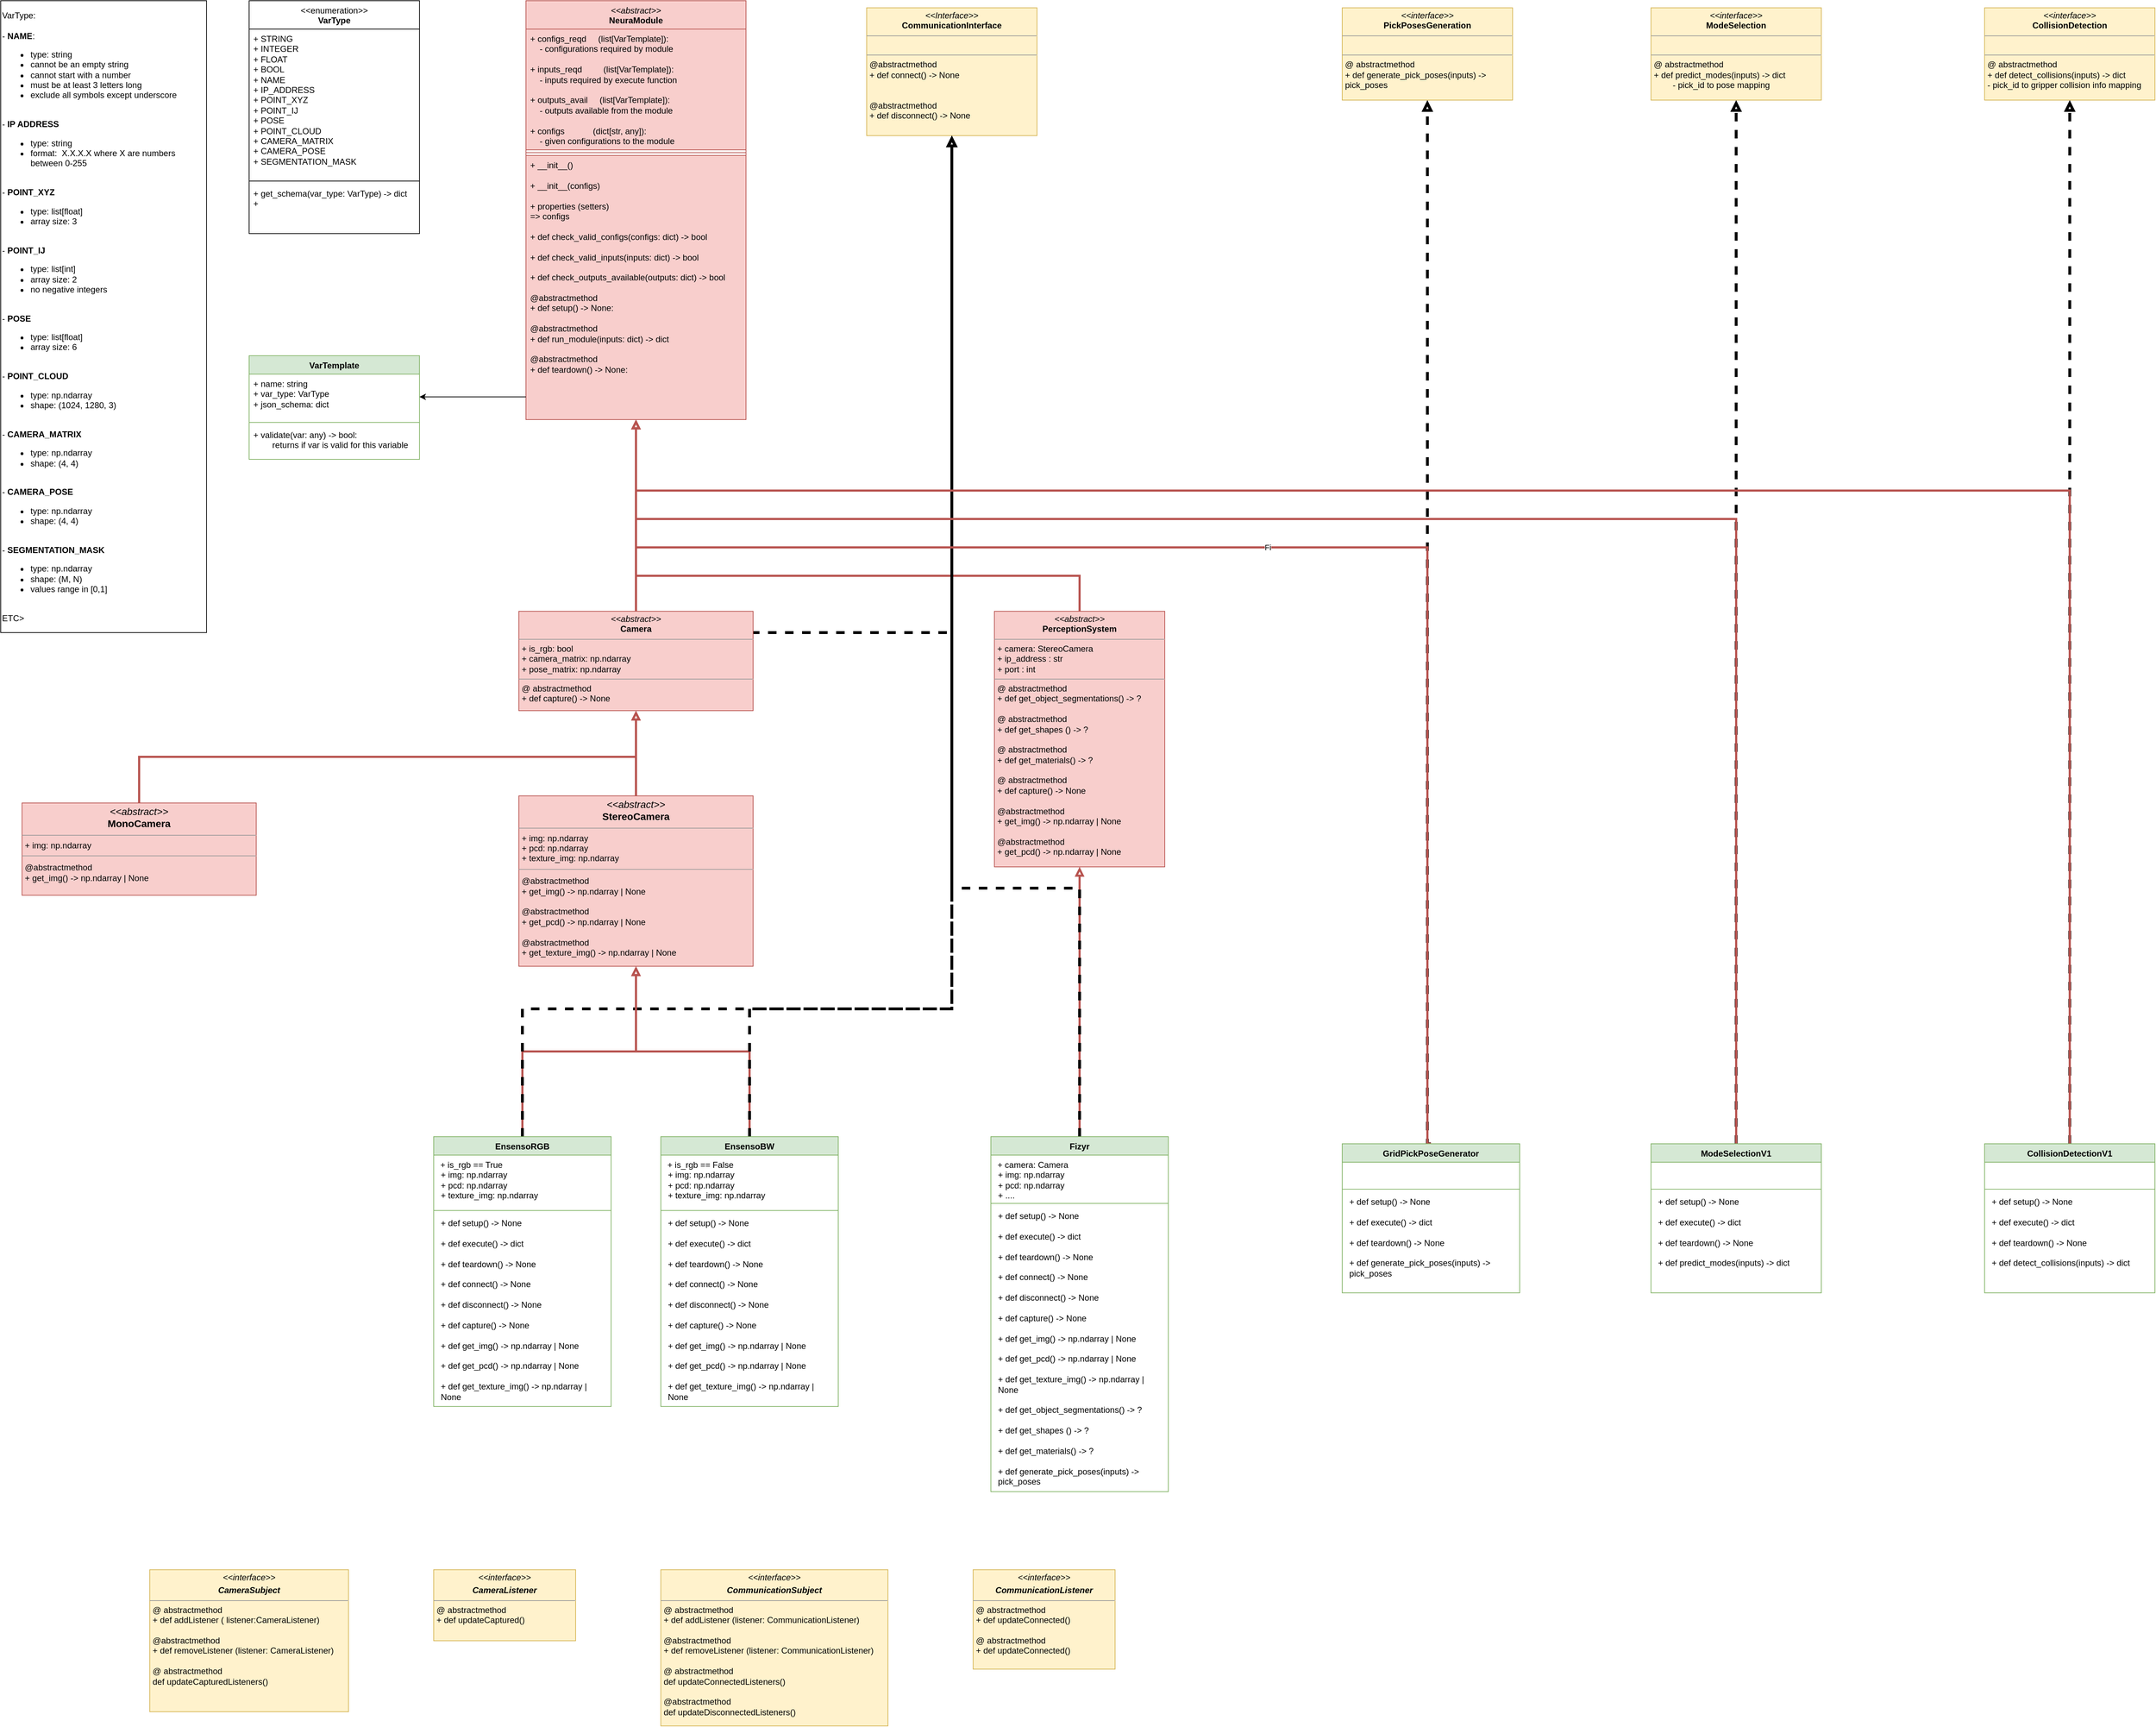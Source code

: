 <mxfile version="23.0.2" type="github">
  <diagram name="Page-1" id="p7eeYsSdSYPvVPsLCZ8w">
    <mxGraphModel dx="2950" dy="1112" grid="1" gridSize="10" guides="1" tooltips="1" connect="1" arrows="1" fold="1" page="1" pageScale="1" pageWidth="850" pageHeight="1100" math="0" shadow="0">
      <root>
        <mxCell id="0" />
        <mxCell id="1" parent="0" />
        <mxCell id="5Lx53EyEU3FaDKCMBaVy-2" value="&lt;span style=&quot;font-weight: normal;&quot;&gt;&lt;i&gt;&amp;lt;&amp;lt;abstract&amp;gt;&amp;gt;&lt;/i&gt;&lt;br&gt;&lt;/span&gt;NeuraModule" style="swimlane;fontStyle=1;align=center;verticalAlign=top;childLayout=stackLayout;horizontal=1;startSize=40;horizontalStack=0;resizeParent=1;resizeParentMax=0;resizeLast=0;collapsible=1;marginBottom=0;whiteSpace=wrap;html=1;fillColor=#f8cecc;strokeColor=#b85450;" vertex="1" parent="1">
          <mxGeometry x="50" y="70" width="310" height="590" as="geometry" />
        </mxCell>
        <mxCell id="5Lx53EyEU3FaDKCMBaVy-3" value="+ configs_reqd &lt;span style=&quot;&quot;&gt;&lt;span style=&quot;&quot;&gt;&amp;nbsp;&amp;nbsp;&amp;nbsp;&amp;nbsp;&lt;/span&gt;&lt;/span&gt;(list[VarTemplate]): &lt;br&gt;&lt;span style=&quot;&quot;&gt;&lt;span style=&quot;&quot;&gt;&amp;nbsp;&amp;nbsp;&amp;nbsp;&amp;nbsp;&lt;/span&gt;&lt;/span&gt;- configurations required by module&lt;br&gt;&lt;br&gt;+ inputs_reqd &lt;span style=&quot;&quot;&gt;&lt;span style=&quot;&quot;&gt;&amp;nbsp;&amp;nbsp;&amp;nbsp;&amp;nbsp;&lt;/span&gt;&lt;span style=&quot;&quot;&gt;&lt;span style=&quot;&quot;&gt;&amp;nbsp;&amp;nbsp;&amp;nbsp;&amp;nbsp;&lt;/span&gt;&lt;/span&gt;&lt;/span&gt;(list[VarTemplate]):&lt;br&gt;&lt;span style=&quot;&quot;&gt;&lt;span style=&quot;&quot;&gt;&amp;nbsp;&amp;nbsp;&amp;nbsp;&amp;nbsp;&lt;/span&gt;&lt;/span&gt;- inputs required by execute function&lt;br&gt;&lt;br&gt;+ outputs_avail&amp;nbsp;&lt;span style=&quot;&quot;&gt;&lt;span style=&quot;&quot;&gt;&amp;nbsp;&amp;nbsp;&amp;nbsp;&amp;nbsp;&lt;/span&gt;&lt;/span&gt;(list[VarTemplate]):&lt;br&gt;&lt;span style=&quot;&quot;&gt;&lt;span style=&quot;&quot;&gt;&amp;nbsp;&amp;nbsp;&amp;nbsp;&amp;nbsp;&lt;/span&gt;&lt;/span&gt;- outputs available from the module&lt;br&gt;&lt;br&gt;+ configs&lt;span style=&quot;&quot;&gt;&lt;span style=&quot;&quot;&gt;&amp;nbsp;&amp;nbsp;&amp;nbsp;&amp;nbsp;&lt;/span&gt;&lt;/span&gt;&lt;span style=&quot;&quot;&gt;&lt;span style=&quot;&quot;&gt;&amp;nbsp;&amp;nbsp;&amp;nbsp;&amp;nbsp;&lt;/span&gt;&lt;/span&gt;&lt;span style=&quot;&quot;&gt;&lt;span style=&quot;&quot;&gt;&amp;nbsp;&amp;nbsp;&amp;nbsp;&amp;nbsp;&lt;/span&gt;&lt;/span&gt;(dict[str, any]):&lt;br&gt;&lt;span style=&quot;&quot;&gt;&lt;span style=&quot;&quot;&gt;&amp;nbsp;&amp;nbsp;&amp;nbsp;&amp;nbsp;&lt;/span&gt;&lt;/span&gt;- given configurations to the module" style="text;strokeColor=#b85450;fillColor=#f8cecc;align=left;verticalAlign=top;spacingLeft=4;spacingRight=4;overflow=hidden;rotatable=0;points=[[0,0.5],[1,0.5]];portConstraint=eastwest;whiteSpace=wrap;html=1;" vertex="1" parent="5Lx53EyEU3FaDKCMBaVy-2">
          <mxGeometry y="40" width="310" height="170" as="geometry" />
        </mxCell>
        <mxCell id="5Lx53EyEU3FaDKCMBaVy-4" value="" style="line;strokeWidth=1;fillColor=none;align=left;verticalAlign=middle;spacingTop=-1;spacingLeft=3;spacingRight=3;rotatable=0;labelPosition=right;points=[];portConstraint=eastwest;strokeColor=inherit;" vertex="1" parent="5Lx53EyEU3FaDKCMBaVy-2">
          <mxGeometry y="210" width="310" height="8" as="geometry" />
        </mxCell>
        <mxCell id="5Lx53EyEU3FaDKCMBaVy-5" value="+ __init__()&lt;br&gt;&lt;br&gt;+ __init__(configs)&lt;br&gt;&lt;br&gt;+ properties (setters)&lt;br style=&quot;border-color: var(--border-color);&quot;&gt;&#x9;=&amp;gt; configs&amp;nbsp;&lt;br style=&quot;border-color: var(--border-color);&quot;&gt;&lt;br&gt;+ def check_valid_configs(configs: dict) -&amp;gt; bool&lt;br&gt;&lt;br&gt;+ def check_valid_inputs(inputs: dict) -&amp;gt; bool&lt;br&gt;&lt;br&gt;+ def check_outputs_available(outputs: dict) -&amp;gt; bool&lt;br&gt;&lt;br&gt;@abstractmethod&lt;br&gt;+ def setup() -&amp;gt; None:&lt;br&gt;&lt;br&gt;@abstractmethod&lt;br&gt;+ def run_module(inputs: dict) -&amp;gt; dict&lt;span style=&quot;&quot;&gt;&lt;span style=&quot;white-space: pre;&quot;&gt;&amp;nbsp;&amp;nbsp;&lt;/span&gt;&lt;/span&gt;&amp;nbsp;&lt;br&gt;&lt;br&gt;@abstractmethod&lt;br&gt;+ def teardown() -&amp;gt; None:" style="text;strokeColor=#b85450;fillColor=#f8cecc;align=left;verticalAlign=top;spacingLeft=4;spacingRight=4;overflow=hidden;rotatable=0;points=[[0,0.5],[1,0.5]];portConstraint=eastwest;whiteSpace=wrap;html=1;" vertex="1" parent="5Lx53EyEU3FaDKCMBaVy-2">
          <mxGeometry y="218" width="310" height="372" as="geometry" />
        </mxCell>
        <mxCell id="5Lx53EyEU3FaDKCMBaVy-6" value="VarTemplate" style="swimlane;fontStyle=1;align=center;verticalAlign=top;childLayout=stackLayout;horizontal=1;startSize=26;horizontalStack=0;resizeParent=1;resizeParentMax=0;resizeLast=0;collapsible=1;marginBottom=0;whiteSpace=wrap;html=1;fillColor=#d5e8d4;strokeColor=#82b366;" vertex="1" parent="1">
          <mxGeometry x="-340" y="570" width="240" height="146" as="geometry" />
        </mxCell>
        <mxCell id="5Lx53EyEU3FaDKCMBaVy-7" value="+ name: string&lt;br&gt;+ var_type: VarType&lt;br&gt;+ json_schema: dict" style="text;strokeColor=none;fillColor=none;align=left;verticalAlign=top;spacingLeft=4;spacingRight=4;overflow=hidden;rotatable=0;points=[[0,0.5],[1,0.5]];portConstraint=eastwest;whiteSpace=wrap;html=1;" vertex="1" parent="5Lx53EyEU3FaDKCMBaVy-6">
          <mxGeometry y="26" width="240" height="64" as="geometry" />
        </mxCell>
        <mxCell id="5Lx53EyEU3FaDKCMBaVy-8" value="" style="line;strokeWidth=1;fillColor=none;align=left;verticalAlign=middle;spacingTop=-1;spacingLeft=3;spacingRight=3;rotatable=0;labelPosition=right;points=[];portConstraint=eastwest;strokeColor=inherit;" vertex="1" parent="5Lx53EyEU3FaDKCMBaVy-6">
          <mxGeometry y="90" width="240" height="8" as="geometry" />
        </mxCell>
        <mxCell id="5Lx53EyEU3FaDKCMBaVy-9" value="+ validate(var: any) -&amp;gt; bool:&lt;br&gt;&lt;span style=&quot;white-space: pre;&quot;&gt;&#x9;&lt;/span&gt;returns if var is valid for this variable" style="text;strokeColor=none;fillColor=none;align=left;verticalAlign=top;spacingLeft=4;spacingRight=4;overflow=hidden;rotatable=0;points=[[0,0.5],[1,0.5]];portConstraint=eastwest;whiteSpace=wrap;html=1;" vertex="1" parent="5Lx53EyEU3FaDKCMBaVy-6">
          <mxGeometry y="98" width="240" height="48" as="geometry" />
        </mxCell>
        <mxCell id="5Lx53EyEU3FaDKCMBaVy-19" value="&lt;span style=&quot;font-weight: normal;&quot;&gt;&amp;lt;&amp;lt;enumeration&amp;gt;&amp;gt;&lt;/span&gt;&lt;br&gt;VarType" style="swimlane;fontStyle=1;align=center;verticalAlign=top;childLayout=stackLayout;horizontal=1;startSize=40;horizontalStack=0;resizeParent=1;resizeParentMax=0;resizeLast=0;collapsible=1;marginBottom=0;whiteSpace=wrap;html=1;" vertex="1" parent="1">
          <mxGeometry x="-340" y="70" width="240" height="328" as="geometry" />
        </mxCell>
        <mxCell id="5Lx53EyEU3FaDKCMBaVy-20" value="+ STRING&lt;br&gt;+ INTEGER&lt;br style=&quot;border-color: var(--border-color);&quot;&gt;+ FLOAT&lt;br&gt;+ BOOL&lt;br&gt;+ NAME&lt;br&gt;+ IP_ADDRESS&lt;br&gt;+ POINT_XYZ&lt;br&gt;+ POINT_IJ&lt;br&gt;+ POSE&lt;br&gt;+ POINT_CLOUD&lt;br&gt;+ CAMERA_MATRIX&lt;br&gt;+ CAMERA_POSE&lt;br&gt;+ SEGMENTATION_MASK" style="text;strokeColor=none;fillColor=none;align=left;verticalAlign=top;spacingLeft=4;spacingRight=4;overflow=hidden;rotatable=0;points=[[0,0.5],[1,0.5]];portConstraint=eastwest;whiteSpace=wrap;html=1;" vertex="1" parent="5Lx53EyEU3FaDKCMBaVy-19">
          <mxGeometry y="40" width="240" height="210" as="geometry" />
        </mxCell>
        <mxCell id="5Lx53EyEU3FaDKCMBaVy-21" value="" style="line;strokeWidth=1;fillColor=none;align=left;verticalAlign=middle;spacingTop=-1;spacingLeft=3;spacingRight=3;rotatable=0;labelPosition=right;points=[];portConstraint=eastwest;strokeColor=inherit;" vertex="1" parent="5Lx53EyEU3FaDKCMBaVy-19">
          <mxGeometry y="250" width="240" height="8" as="geometry" />
        </mxCell>
        <mxCell id="5Lx53EyEU3FaDKCMBaVy-22" value="+ get_schema(var_type: VarType) -&amp;gt; dict&lt;br&gt;+&amp;nbsp;" style="text;strokeColor=none;fillColor=none;align=left;verticalAlign=top;spacingLeft=4;spacingRight=4;overflow=hidden;rotatable=0;points=[[0,0.5],[1,0.5]];portConstraint=eastwest;whiteSpace=wrap;html=1;" vertex="1" parent="5Lx53EyEU3FaDKCMBaVy-19">
          <mxGeometry y="258" width="240" height="70" as="geometry" />
        </mxCell>
        <mxCell id="5Lx53EyEU3FaDKCMBaVy-24" value="VarType:&lt;br&gt;&lt;br&gt;- &lt;b&gt;NAME&lt;/b&gt;:&lt;br&gt;&lt;ul&gt;&lt;li&gt;type: string&lt;/li&gt;&lt;li&gt;cannot be an empty string&lt;/li&gt;&lt;li&gt;cannot start with a number&lt;/li&gt;&lt;li&gt;must be at least 3 letters long&lt;/li&gt;&lt;li&gt;exclude all symbols except underscore&lt;br&gt;&lt;br&gt;&lt;/li&gt;&lt;/ul&gt;&lt;div&gt;- &lt;b&gt;IP ADDRESS&lt;/b&gt;&lt;/div&gt;&lt;div&gt;&lt;ul&gt;&lt;li&gt;type: string&lt;/li&gt;&lt;li&gt;format:&amp;nbsp; X.X.X.X where X are numbers between 0-255&lt;br&gt;&lt;br&gt;&lt;/li&gt;&lt;/ul&gt;&lt;div&gt;- &lt;b&gt;POINT_XYZ&lt;/b&gt;&lt;/div&gt;&lt;/div&gt;&lt;div&gt;&lt;ul&gt;&lt;li&gt;type: list[float]&lt;/li&gt;&lt;li&gt;array size: 3&lt;br&gt;&lt;br&gt;&lt;/li&gt;&lt;/ul&gt;&lt;/div&gt;&lt;div&gt;- &lt;b&gt;POINT_IJ&lt;/b&gt;&lt;/div&gt;&lt;div&gt;&lt;ul&gt;&lt;li&gt;type: list[int]&lt;/li&gt;&lt;li&gt;array size: 2&lt;/li&gt;&lt;li&gt;no negative integers&lt;/li&gt;&lt;/ul&gt;&lt;div&gt;&lt;br&gt;&lt;/div&gt;&lt;/div&gt;&lt;div&gt;- &lt;b&gt;POSE&lt;/b&gt;&lt;/div&gt;&lt;div&gt;&lt;ul&gt;&lt;li&gt;type: list[float]&lt;/li&gt;&lt;li&gt;array size: 6&lt;/li&gt;&lt;/ul&gt;&lt;div&gt;&lt;br&gt;&lt;/div&gt;&lt;div&gt;- &lt;b&gt;POINT_CLOUD&lt;/b&gt;&lt;/div&gt;&lt;div&gt;&lt;ul&gt;&lt;li&gt;type: np.ndarray&lt;/li&gt;&lt;li&gt;shape: (1024, 1280, 3)&lt;br&gt;&lt;br&gt;&lt;/li&gt;&lt;/ul&gt;&lt;div&gt;- &lt;b&gt;CAMERA_MATRIX&lt;/b&gt;&lt;/div&gt;&lt;/div&gt;&lt;div&gt;&lt;ul&gt;&lt;li&gt;type: np.ndarray&lt;/li&gt;&lt;li&gt;shape: (4, 4)&lt;/li&gt;&lt;/ul&gt;&lt;div&gt;&lt;br&gt;&lt;/div&gt;&lt;/div&gt;&lt;div&gt;-&lt;b&gt;&amp;nbsp;CAMERA_POSE&lt;/b&gt;&lt;/div&gt;&lt;div&gt;&lt;ul&gt;&lt;li&gt;type: np.ndarray&lt;/li&gt;&lt;li&gt;shape: (4, 4)&lt;/li&gt;&lt;/ul&gt;&lt;div&gt;&lt;br&gt;&lt;/div&gt;&lt;/div&gt;&lt;div&gt;- &lt;b&gt;SEGMENTATION_MASK&lt;/b&gt;&lt;/div&gt;&lt;div&gt;&lt;ul&gt;&lt;li&gt;type: np.ndarray&lt;/li&gt;&lt;li&gt;shape: (M, N)&lt;/li&gt;&lt;li&gt;values range in [0,1]&lt;/li&gt;&lt;/ul&gt;&lt;div&gt;&lt;br&gt;&lt;/div&gt;&lt;div&gt;ETC&amp;gt;&lt;/div&gt;&lt;/div&gt;&lt;/div&gt;" style="rounded=0;whiteSpace=wrap;html=1;align=left;" vertex="1" parent="1">
          <mxGeometry x="-690" y="70" width="290" height="890" as="geometry" />
        </mxCell>
        <mxCell id="5Lx53EyEU3FaDKCMBaVy-30" style="edgeStyle=orthogonalEdgeStyle;rounded=0;orthogonalLoop=1;jettySize=auto;html=1;entryX=1;entryY=0.5;entryDx=0;entryDy=0;" edge="1" parent="1" source="5Lx53EyEU3FaDKCMBaVy-5" target="5Lx53EyEU3FaDKCMBaVy-7">
          <mxGeometry relative="1" as="geometry">
            <Array as="points">
              <mxPoint x="-20" y="628" />
              <mxPoint x="-20" y="628" />
            </Array>
          </mxGeometry>
        </mxCell>
        <mxCell id="5Lx53EyEU3FaDKCMBaVy-31" value="&lt;p style=&quot;margin:0px;margin-top:4px;text-align:center;&quot;&gt;&lt;i&gt;&amp;lt;&amp;lt;Interface&amp;gt;&amp;gt;&lt;/i&gt;&lt;br&gt;&lt;b&gt;CommunicationInterface&lt;/b&gt;&lt;/p&gt;&lt;hr size=&quot;1&quot;&gt;&lt;p style=&quot;margin:0px;margin-left:4px;&quot;&gt;&lt;br&gt;&lt;/p&gt;&lt;hr size=&quot;1&quot;&gt;&lt;p style=&quot;margin:0px;margin-left:4px;&quot;&gt;@abstractmethod&lt;br&gt;&lt;/p&gt;&lt;p style=&quot;margin:0px;margin-left:4px;&quot;&gt;+ def connect() -&amp;gt; None&lt;br&gt;&lt;br&gt;&lt;br&gt;@abstractmethod&lt;br&gt;+ def disconnect() -&amp;gt; None&lt;br&gt;&lt;br&gt;&lt;/p&gt;" style="verticalAlign=top;align=left;overflow=fill;fontSize=12;fontFamily=Helvetica;html=1;whiteSpace=wrap;fillColor=#fff2cc;strokeColor=#d6b656;" vertex="1" parent="1">
          <mxGeometry x="530" y="80" width="240" height="180" as="geometry" />
        </mxCell>
        <mxCell id="5Lx53EyEU3FaDKCMBaVy-78" style="edgeStyle=orthogonalEdgeStyle;rounded=0;orthogonalLoop=1;jettySize=auto;html=1;exitX=0.5;exitY=0;exitDx=0;exitDy=0;entryX=0.5;entryY=1;entryDx=0;entryDy=0;fillColor=#f8cecc;strokeColor=#b85450;strokeWidth=3;endArrow=block;endFill=0;" edge="1" parent="1" source="5Lx53EyEU3FaDKCMBaVy-48" target="5Lx53EyEU3FaDKCMBaVy-2">
          <mxGeometry relative="1" as="geometry" />
        </mxCell>
        <mxCell id="5Lx53EyEU3FaDKCMBaVy-87" style="edgeStyle=orthogonalEdgeStyle;rounded=0;orthogonalLoop=1;jettySize=auto;html=1;exitX=0.5;exitY=0;exitDx=0;exitDy=0;fillColor=#fff2cc;strokeColor=#000000;dashed=1;strokeWidth=4;endArrow=block;endFill=0;entryX=0.5;entryY=1;entryDx=0;entryDy=0;" edge="1" parent="1" source="5Lx53EyEU3FaDKCMBaVy-48" target="5Lx53EyEU3FaDKCMBaVy-31">
          <mxGeometry relative="1" as="geometry">
            <mxPoint x="650" y="260" as="targetPoint" />
            <Array as="points">
              <mxPoint x="205" y="960" />
              <mxPoint x="650" y="960" />
            </Array>
          </mxGeometry>
        </mxCell>
        <mxCell id="5Lx53EyEU3FaDKCMBaVy-48" value="&lt;p style=&quot;margin: 4px 0px 0px; text-align: center;&quot;&gt;&lt;font style=&quot;font-size: 12px;&quot;&gt;&lt;i style=&quot;&quot;&gt;&amp;lt;&amp;lt;abstract&amp;gt;&amp;gt;&lt;/i&gt;&lt;br&gt;&lt;b style=&quot;&quot;&gt;Camera&lt;/b&gt;&lt;/font&gt;&lt;/p&gt;&lt;hr style=&quot;&quot; size=&quot;1&quot;&gt;&lt;p style=&quot;margin: 0px 0px 0px 4px;&quot;&gt;&lt;font style=&quot;font-size: 12px;&quot;&gt;+ is_rgb: bool&lt;span style=&quot;background-color: initial;&quot;&gt;&lt;br&gt;&lt;/span&gt;&lt;/font&gt;&lt;/p&gt;&lt;p style=&quot;margin: 0px 0px 0px 4px;&quot;&gt;&lt;font style=&quot;font-size: 12px;&quot;&gt;&lt;span style=&quot;background-color: initial;&quot;&gt;+ camera_matrix: np.ndarray&lt;/span&gt;&lt;br&gt;&lt;/font&gt;&lt;/p&gt;&lt;p style=&quot;margin: 0px 0px 0px 4px;&quot;&gt;&lt;font style=&quot;font-size: 12px;&quot;&gt;+ pose_matrix: np.ndarray&lt;/font&gt;&lt;/p&gt;&lt;hr style=&quot;&quot; size=&quot;1&quot;&gt;&lt;p style=&quot;border-color: var(--border-color); margin: 0px 0px 0px 4px;&quot;&gt;&lt;font style=&quot;font-size: 12px;&quot;&gt;&lt;span style=&quot;background-color: initial;&quot;&gt;@ abstractmethod&lt;/span&gt;&lt;br&gt;&lt;/font&gt;&lt;/p&gt;&lt;p style=&quot;border-color: var(--border-color); margin: 0px 0px 0px 4px;&quot;&gt;&lt;font style=&quot;font-size: 12px;&quot;&gt;+ def capture() -&amp;gt; None&lt;/font&gt;&lt;/p&gt;" style="verticalAlign=top;align=left;overflow=fill;fontSize=12;fontFamily=Helvetica;html=1;whiteSpace=wrap;fillColor=#f8cecc;strokeColor=#b85450;" vertex="1" parent="1">
          <mxGeometry x="40" y="930" width="330" height="140" as="geometry" />
        </mxCell>
        <mxCell id="5Lx53EyEU3FaDKCMBaVy-120" style="edgeStyle=orthogonalEdgeStyle;rounded=0;orthogonalLoop=1;jettySize=auto;html=1;exitX=0.5;exitY=0;exitDx=0;exitDy=0;fillColor=#f8cecc;strokeColor=#b85450;strokeWidth=3;endArrow=block;endFill=0;" edge="1" parent="1" source="5Lx53EyEU3FaDKCMBaVy-52" target="5Lx53EyEU3FaDKCMBaVy-116">
          <mxGeometry relative="1" as="geometry" />
        </mxCell>
        <mxCell id="5Lx53EyEU3FaDKCMBaVy-122" style="edgeStyle=orthogonalEdgeStyle;rounded=0;orthogonalLoop=1;jettySize=auto;html=1;exitX=0.5;exitY=0;exitDx=0;exitDy=0;entryX=0.5;entryY=1;entryDx=0;entryDy=0;strokeWidth=4;dashed=1;endArrow=block;endFill=0;" edge="1" parent="1" source="5Lx53EyEU3FaDKCMBaVy-52" target="5Lx53EyEU3FaDKCMBaVy-31">
          <mxGeometry relative="1" as="geometry">
            <Array as="points">
              <mxPoint x="45" y="1490" />
              <mxPoint x="650" y="1490" />
            </Array>
          </mxGeometry>
        </mxCell>
        <mxCell id="5Lx53EyEU3FaDKCMBaVy-52" value="EnsensoRGB" style="swimlane;fontStyle=1;align=center;verticalAlign=top;childLayout=stackLayout;horizontal=1;startSize=26;horizontalStack=0;resizeParent=1;resizeParentMax=0;resizeLast=0;collapsible=1;marginBottom=0;whiteSpace=wrap;html=1;fillColor=#d5e8d4;strokeColor=#82b366;" vertex="1" parent="1">
          <mxGeometry x="-80" y="1670" width="250" height="380" as="geometry" />
        </mxCell>
        <mxCell id="5Lx53EyEU3FaDKCMBaVy-53" value="&amp;nbsp;+ is_rgb == True&lt;br&gt;&lt;p style=&quot;border-color: var(--border-color); margin: 0px 0px 0px 4px;&quot;&gt;+ img: np.ndarray&lt;/p&gt;&lt;p style=&quot;border-color: var(--border-color); margin: 0px 0px 0px 4px;&quot;&gt;+ pcd: np.ndarray&lt;/p&gt;&lt;p style=&quot;border-color: var(--border-color); margin: 0px 0px 0px 4px;&quot;&gt;+ texture_img: np.ndarray&lt;/p&gt;" style="text;strokeColor=none;fillColor=none;align=left;verticalAlign=top;spacingLeft=4;spacingRight=4;overflow=hidden;rotatable=0;points=[[0,0.5],[1,0.5]];portConstraint=eastwest;whiteSpace=wrap;html=1;" vertex="1" parent="5Lx53EyEU3FaDKCMBaVy-52">
          <mxGeometry y="26" width="250" height="74" as="geometry" />
        </mxCell>
        <mxCell id="5Lx53EyEU3FaDKCMBaVy-54" value="" style="line;strokeWidth=1;fillColor=none;align=left;verticalAlign=middle;spacingTop=-1;spacingLeft=3;spacingRight=3;rotatable=0;labelPosition=right;points=[];portConstraint=eastwest;strokeColor=inherit;" vertex="1" parent="5Lx53EyEU3FaDKCMBaVy-52">
          <mxGeometry y="100" width="250" height="8" as="geometry" />
        </mxCell>
        <mxCell id="5Lx53EyEU3FaDKCMBaVy-55" value="&lt;p style=&quot;border-color: var(--border-color); margin: 0px 0px 0px 4px;&quot;&gt;+ def setup() -&amp;gt; None&lt;/p&gt;&lt;p style=&quot;border-color: var(--border-color); margin: 0px 0px 0px 4px;&quot;&gt;&lt;br style=&quot;border-color: var(--border-color);&quot;&gt;&lt;/p&gt;&lt;p style=&quot;border-color: var(--border-color); margin: 0px 0px 0px 4px;&quot;&gt;+ def execute() -&amp;gt; dict&lt;/p&gt;&lt;p style=&quot;border-color: var(--border-color); margin: 0px 0px 0px 4px;&quot;&gt;&lt;br style=&quot;border-color: var(--border-color);&quot;&gt;&lt;/p&gt;&lt;p style=&quot;border-color: var(--border-color); margin: 0px 0px 0px 4px;&quot;&gt;+ def teardown() -&amp;gt; None&lt;/p&gt;&lt;p style=&quot;border-color: var(--border-color); margin: 0px 0px 0px 4px;&quot;&gt;&lt;br style=&quot;border-color: var(--border-color);&quot;&gt;&lt;/p&gt;&lt;p style=&quot;border-color: var(--border-color); margin: 0px 0px 0px 4px;&quot;&gt;+ def connect() -&amp;gt; None&lt;br style=&quot;border-color: var(--border-color);&quot;&gt;&lt;br style=&quot;border-color: var(--border-color);&quot;&gt;+ def disconnect() -&amp;gt; None&lt;/p&gt;&lt;p style=&quot;border-color: var(--border-color); margin: 0px 0px 0px 4px;&quot;&gt;&lt;br&gt;&lt;/p&gt;&lt;p style=&quot;border-color: var(--border-color); margin: 0px 0px 0px 4px;&quot;&gt;+ def capture() -&amp;gt; None&lt;/p&gt;&lt;p style=&quot;border-color: var(--border-color); margin: 0px 0px 0px 4px;&quot;&gt;&lt;br&gt;&lt;/p&gt;&lt;p style=&quot;border-color: var(--border-color); margin: 0px 0px 0px 4px;&quot;&gt;+ def get_img() -&amp;gt; np.ndarray | None&lt;/p&gt;&lt;p style=&quot;border-color: var(--border-color); margin: 0px 0px 0px 4px;&quot;&gt;&lt;br&gt;&lt;/p&gt;&lt;p style=&quot;border-color: var(--border-color); margin: 0px 0px 0px 4px;&quot;&gt;+ def get_pcd() -&amp;gt; np.ndarray | None&lt;br&gt;&lt;/p&gt;&lt;p style=&quot;border-color: var(--border-color); margin: 0px 0px 0px 4px;&quot;&gt;&lt;br&gt;&lt;/p&gt;&lt;p style=&quot;border-color: var(--border-color); margin: 0px 0px 0px 4px;&quot;&gt;+ def get_texture_img() -&amp;gt; np.ndarray | None&lt;br&gt;&lt;/p&gt;" style="text;strokeColor=none;fillColor=none;align=left;verticalAlign=top;spacingLeft=4;spacingRight=4;overflow=hidden;rotatable=0;points=[[0,0.5],[1,0.5]];portConstraint=eastwest;whiteSpace=wrap;html=1;" vertex="1" parent="5Lx53EyEU3FaDKCMBaVy-52">
          <mxGeometry y="108" width="250" height="272" as="geometry" />
        </mxCell>
        <mxCell id="5Lx53EyEU3FaDKCMBaVy-121" style="edgeStyle=orthogonalEdgeStyle;rounded=0;orthogonalLoop=1;jettySize=auto;html=1;exitX=0.5;exitY=0;exitDx=0;exitDy=0;strokeWidth=3;fillColor=#f8cecc;strokeColor=#b85450;endArrow=block;endFill=0;" edge="1" parent="1" source="5Lx53EyEU3FaDKCMBaVy-58" target="5Lx53EyEU3FaDKCMBaVy-116">
          <mxGeometry relative="1" as="geometry" />
        </mxCell>
        <mxCell id="5Lx53EyEU3FaDKCMBaVy-123" style="edgeStyle=orthogonalEdgeStyle;rounded=0;orthogonalLoop=1;jettySize=auto;html=1;exitX=0.5;exitY=0;exitDx=0;exitDy=0;dashed=1;strokeWidth=4;endArrow=block;endFill=0;" edge="1" parent="1" source="5Lx53EyEU3FaDKCMBaVy-58" target="5Lx53EyEU3FaDKCMBaVy-31">
          <mxGeometry relative="1" as="geometry">
            <Array as="points">
              <mxPoint x="365" y="1490" />
              <mxPoint x="650" y="1490" />
            </Array>
          </mxGeometry>
        </mxCell>
        <mxCell id="5Lx53EyEU3FaDKCMBaVy-58" value="EnsensoBW" style="swimlane;fontStyle=1;align=center;verticalAlign=top;childLayout=stackLayout;horizontal=1;startSize=26;horizontalStack=0;resizeParent=1;resizeParentMax=0;resizeLast=0;collapsible=1;marginBottom=0;whiteSpace=wrap;html=1;fillColor=#d5e8d4;strokeColor=#82b366;" vertex="1" parent="1">
          <mxGeometry x="240" y="1670" width="250" height="380" as="geometry" />
        </mxCell>
        <mxCell id="5Lx53EyEU3FaDKCMBaVy-59" value="&amp;nbsp;+ is_rgb == False&lt;br&gt;&lt;p style=&quot;border-color: var(--border-color); margin: 0px 0px 0px 4px;&quot;&gt;+ img: np.ndarray&lt;/p&gt;&lt;p style=&quot;border-color: var(--border-color); margin: 0px 0px 0px 4px;&quot;&gt;+ pcd: np.ndarray&lt;/p&gt;&lt;p style=&quot;border-color: var(--border-color); margin: 0px 0px 0px 4px;&quot;&gt;&lt;span style=&quot;background-color: initial;&quot;&gt;+ texture_img: np.ndarray&lt;/span&gt;&lt;/p&gt;" style="text;strokeColor=none;fillColor=none;align=left;verticalAlign=top;spacingLeft=4;spacingRight=4;overflow=hidden;rotatable=0;points=[[0,0.5],[1,0.5]];portConstraint=eastwest;whiteSpace=wrap;html=1;" vertex="1" parent="5Lx53EyEU3FaDKCMBaVy-58">
          <mxGeometry y="26" width="250" height="74" as="geometry" />
        </mxCell>
        <mxCell id="5Lx53EyEU3FaDKCMBaVy-60" value="" style="line;strokeWidth=1;fillColor=none;align=left;verticalAlign=middle;spacingTop=-1;spacingLeft=3;spacingRight=3;rotatable=0;labelPosition=right;points=[];portConstraint=eastwest;strokeColor=inherit;" vertex="1" parent="5Lx53EyEU3FaDKCMBaVy-58">
          <mxGeometry y="100" width="250" height="8" as="geometry" />
        </mxCell>
        <mxCell id="5Lx53EyEU3FaDKCMBaVy-61" value="&lt;p style=&quot;border-color: var(--border-color); margin: 0px 0px 0px 4px;&quot;&gt;+ def setup() -&amp;gt; None&lt;/p&gt;&lt;p style=&quot;border-color: var(--border-color); margin: 0px 0px 0px 4px;&quot;&gt;&lt;br style=&quot;border-color: var(--border-color);&quot;&gt;&lt;/p&gt;&lt;p style=&quot;border-color: var(--border-color); margin: 0px 0px 0px 4px;&quot;&gt;+ def execute() -&amp;gt; dict&lt;/p&gt;&lt;p style=&quot;border-color: var(--border-color); margin: 0px 0px 0px 4px;&quot;&gt;&lt;br style=&quot;border-color: var(--border-color);&quot;&gt;&lt;/p&gt;&lt;p style=&quot;border-color: var(--border-color); margin: 0px 0px 0px 4px;&quot;&gt;+ def teardown() -&amp;gt; None&lt;/p&gt;&lt;p style=&quot;border-color: var(--border-color); margin: 0px 0px 0px 4px;&quot;&gt;&lt;br style=&quot;border-color: var(--border-color);&quot;&gt;&lt;/p&gt;&lt;p style=&quot;border-color: var(--border-color); margin: 0px 0px 0px 4px;&quot;&gt;+ def connect() -&amp;gt; None&lt;br style=&quot;border-color: var(--border-color);&quot;&gt;&lt;br style=&quot;border-color: var(--border-color);&quot;&gt;+ def disconnect() -&amp;gt; None&lt;/p&gt;&lt;p style=&quot;border-color: var(--border-color); margin: 0px 0px 0px 4px;&quot;&gt;&lt;br&gt;&lt;/p&gt;&lt;p style=&quot;border-color: var(--border-color); margin: 0px 0px 0px 4px;&quot;&gt;+ def capture() -&amp;gt; None&lt;/p&gt;&lt;p style=&quot;border-color: var(--border-color); margin: 0px 0px 0px 4px;&quot;&gt;&lt;br&gt;&lt;/p&gt;&lt;p style=&quot;border-color: var(--border-color); margin: 0px 0px 0px 4px;&quot;&gt;+ def get_img() -&amp;gt; np.ndarray | None&lt;/p&gt;&lt;p style=&quot;border-color: var(--border-color); margin: 0px 0px 0px 4px;&quot;&gt;&lt;br style=&quot;border-color: var(--border-color);&quot;&gt;&lt;/p&gt;&lt;p style=&quot;border-color: var(--border-color); margin: 0px 0px 0px 4px;&quot;&gt;+ def get_pcd() -&amp;gt; np.ndarray | None&lt;br style=&quot;border-color: var(--border-color);&quot;&gt;&lt;/p&gt;&lt;p style=&quot;border-color: var(--border-color); margin: 0px 0px 0px 4px;&quot;&gt;&lt;br style=&quot;border-color: var(--border-color);&quot;&gt;&lt;/p&gt;&lt;p style=&quot;border-color: var(--border-color); margin: 0px 0px 0px 4px;&quot;&gt;+ def get_texture_img() -&amp;gt; np.ndarray | None&lt;/p&gt;" style="text;strokeColor=none;fillColor=none;align=left;verticalAlign=top;spacingLeft=4;spacingRight=4;overflow=hidden;rotatable=0;points=[[0,0.5],[1,0.5]];portConstraint=eastwest;whiteSpace=wrap;html=1;" vertex="1" parent="5Lx53EyEU3FaDKCMBaVy-58">
          <mxGeometry y="108" width="250" height="272" as="geometry" />
        </mxCell>
        <mxCell id="5Lx53EyEU3FaDKCMBaVy-66" value="&lt;p style=&quot;margin:0px;margin-top:4px;text-align:center;&quot;&gt;&lt;i&gt;&amp;lt;&amp;lt;interface&amp;gt;&amp;gt;&lt;/i&gt;&lt;br&gt;&lt;b&gt;ModeSelection&lt;/b&gt;&lt;/p&gt;&lt;hr size=&quot;1&quot;&gt;&lt;p style=&quot;margin:0px;margin-left:4px;&quot;&gt;&lt;br&gt;&lt;/p&gt;&lt;hr size=&quot;1&quot;&gt;&lt;p style=&quot;border-color: var(--border-color); margin: 0px 0px 0px 4px;&quot;&gt;@ abstractmethod&lt;/p&gt;&lt;p style=&quot;border-color: var(--border-color); margin: 0px 0px 0px 4px;&quot;&gt;+ def predict_modes(inputs) -&amp;gt; dict&lt;/p&gt;&lt;p style=&quot;border-color: var(--border-color); margin: 0px 0px 0px 4px;&quot;&gt;&lt;span style=&quot;white-space: pre;&quot;&gt;&#x9;&lt;/span&gt;- pick_id to pose mapping&lt;br&gt;&lt;/p&gt;" style="verticalAlign=top;align=left;overflow=fill;fontSize=12;fontFamily=Helvetica;html=1;whiteSpace=wrap;fillColor=#fff2cc;strokeColor=#d6b656;" vertex="1" parent="1">
          <mxGeometry x="1635" y="80" width="240" height="130" as="geometry" />
        </mxCell>
        <mxCell id="5Lx53EyEU3FaDKCMBaVy-69" value="&lt;p style=&quot;margin:0px;margin-top:4px;text-align:center;&quot;&gt;&lt;i&gt;&amp;lt;&amp;lt;interface&amp;gt;&amp;gt;&lt;/i&gt;&lt;br&gt;&lt;b&gt;CollisionDetection&lt;/b&gt;&lt;/p&gt;&lt;hr size=&quot;1&quot;&gt;&lt;p style=&quot;margin:0px;margin-left:4px;&quot;&gt;&lt;br&gt;&lt;/p&gt;&lt;hr size=&quot;1&quot;&gt;&lt;p style=&quot;border-color: var(--border-color); margin: 0px 0px 0px 4px;&quot;&gt;@ abstractmethod&lt;/p&gt;&lt;p style=&quot;border-color: var(--border-color); margin: 0px 0px 0px 4px;&quot;&gt;+ def detect_collisions(inputs) -&amp;gt; dict&lt;/p&gt;&lt;p style=&quot;border-color: var(--border-color); margin: 0px 0px 0px 4px;&quot;&gt;&lt;span style=&quot;border-color: var(--border-color);&quot;&gt;&lt;/span&gt;- pick_id to gripper collision info mapping&lt;/p&gt;" style="verticalAlign=top;align=left;overflow=fill;fontSize=12;fontFamily=Helvetica;html=1;whiteSpace=wrap;fillColor=#fff2cc;strokeColor=#d6b656;" vertex="1" parent="1">
          <mxGeometry x="2105" y="80" width="240" height="130" as="geometry" />
        </mxCell>
        <mxCell id="5Lx53EyEU3FaDKCMBaVy-70" value="&lt;p style=&quot;margin:0px;margin-top:4px;text-align:center;&quot;&gt;&lt;i&gt;&amp;lt;&amp;lt;interface&amp;gt;&amp;gt;&lt;/i&gt;&lt;br&gt;&lt;b&gt;PickPosesGeneration&lt;/b&gt;&lt;/p&gt;&lt;hr size=&quot;1&quot;&gt;&lt;p style=&quot;margin:0px;margin-left:4px;&quot;&gt;&lt;br&gt;&lt;/p&gt;&lt;hr size=&quot;1&quot;&gt;&lt;p style=&quot;border-color: var(--border-color); margin: 0px 0px 0px 4px;&quot;&gt;@ abstractmethod&lt;/p&gt;&lt;p style=&quot;border-color: var(--border-color); margin: 0px 0px 0px 4px;&quot;&gt;+ def generate_pick_poses(inputs) -&amp;gt; pick_poses&lt;/p&gt;" style="verticalAlign=top;align=left;overflow=fill;fontSize=12;fontFamily=Helvetica;html=1;whiteSpace=wrap;fillColor=#fff2cc;strokeColor=#d6b656;" vertex="1" parent="1">
          <mxGeometry x="1200" y="80" width="240" height="130" as="geometry" />
        </mxCell>
        <mxCell id="5Lx53EyEU3FaDKCMBaVy-79" style="edgeStyle=orthogonalEdgeStyle;rounded=0;orthogonalLoop=1;jettySize=auto;html=1;exitX=0.5;exitY=0;exitDx=0;exitDy=0;fillColor=#f8cecc;strokeColor=#b85450;strokeWidth=3;endArrow=block;endFill=0;" edge="1" parent="1" source="5Lx53EyEU3FaDKCMBaVy-71" target="5Lx53EyEU3FaDKCMBaVy-5">
          <mxGeometry relative="1" as="geometry">
            <mxPoint x="300" y="720" as="targetPoint" />
            <Array as="points">
              <mxPoint x="830" y="880" />
              <mxPoint x="205" y="880" />
            </Array>
          </mxGeometry>
        </mxCell>
        <mxCell id="5Lx53EyEU3FaDKCMBaVy-71" value="&lt;p style=&quot;margin: 4px 0px 0px; text-align: center;&quot;&gt;&lt;font style=&quot;font-size: 12px;&quot;&gt;&lt;i style=&quot;&quot;&gt;&amp;lt;&amp;lt;abstract&amp;gt;&amp;gt;&lt;/i&gt;&lt;br&gt;&lt;b style=&quot;&quot;&gt;PerceptionSystem&lt;/b&gt;&lt;/font&gt;&lt;/p&gt;&lt;hr style=&quot;&quot; size=&quot;1&quot;&gt;&lt;p style=&quot;margin: 0px 0px 0px 4px;&quot;&gt;&lt;font style=&quot;font-size: 12px;&quot;&gt;+ camera: StereoCamera&lt;/font&gt;&lt;/p&gt;&lt;p style=&quot;margin: 0px 0px 0px 4px;&quot;&gt;&lt;font style=&quot;font-size: 12px;&quot;&gt;+ ip_address : str&lt;/font&gt;&lt;/p&gt;&lt;p style=&quot;margin: 0px 0px 0px 4px;&quot;&gt;&lt;font style=&quot;font-size: 12px;&quot;&gt;+ port : int&lt;/font&gt;&lt;/p&gt;&lt;hr style=&quot;&quot; size=&quot;1&quot;&gt;&lt;p style=&quot;border-color: var(--border-color); margin: 0px 0px 0px 4px;&quot;&gt;&lt;font style=&quot;font-size: 12px;&quot;&gt;@ abstractmethod&lt;/font&gt;&lt;/p&gt;&lt;p style=&quot;border-color: var(--border-color); margin: 0px 0px 0px 4px;&quot;&gt;&lt;font style=&quot;font-size: 12px;&quot;&gt;+ def get_object_segmentations() -&amp;gt; ?&lt;br&gt;&lt;br&gt;@ abstractmethod&lt;br&gt;&lt;/font&gt;&lt;/p&gt;&lt;p style=&quot;border-color: var(--border-color); margin: 0px 0px 0px 4px;&quot;&gt;&lt;font style=&quot;font-size: 12px;&quot;&gt;+ def get_shapes () -&amp;gt; ?&lt;/font&gt;&lt;/p&gt;&lt;p style=&quot;border-color: var(--border-color); margin: 0px 0px 0px 4px;&quot;&gt;&lt;font style=&quot;font-size: 12px;&quot;&gt;&lt;br&gt;&lt;/font&gt;&lt;/p&gt;&lt;p style=&quot;border-color: var(--border-color); margin: 0px 0px 0px 4px;&quot;&gt;&lt;font style=&quot;font-size: 12px;&quot;&gt;@ abstractmethod&lt;br&gt;&lt;/font&gt;&lt;/p&gt;&lt;p style=&quot;border-color: var(--border-color); margin: 0px 0px 0px 4px;&quot;&gt;&lt;font style=&quot;font-size: 12px;&quot;&gt;+ def get_materials() -&amp;gt; ?&lt;br&gt;&lt;/font&gt;&lt;/p&gt;&lt;p style=&quot;border-color: var(--border-color); margin: 0px 0px 0px 4px;&quot;&gt;&lt;font style=&quot;font-size: 12px;&quot;&gt;&lt;br&gt;&lt;/font&gt;&lt;/p&gt;&lt;p style=&quot;border-color: var(--border-color); margin: 0px 0px 0px 4px;&quot;&gt;&lt;font style=&quot;border-color: var(--border-color); font-size: 12px;&quot;&gt;@ abstractmethod&lt;/font&gt;&lt;/p&gt;&lt;p style=&quot;border-color: var(--border-color); margin: 0px 0px 0px 4px;&quot;&gt;&lt;font style=&quot;border-color: var(--border-color); font-size: 12px;&quot;&gt;+ def capture() -&amp;gt; None&lt;/font&gt;&lt;/p&gt;&lt;p style=&quot;border-color: var(--border-color); margin: 0px 0px 0px 4px;&quot;&gt;&lt;font style=&quot;border-color: var(--border-color); font-size: 12px;&quot;&gt;&lt;br style=&quot;border-color: var(--border-color);&quot;&gt;&lt;/font&gt;&lt;/p&gt;&lt;p style=&quot;border-color: var(--border-color); margin: 0px 0px 0px 4px;&quot;&gt;&lt;font style=&quot;border-color: var(--border-color); font-size: 12px;&quot;&gt;@abstractmethod&lt;/font&gt;&lt;/p&gt;&lt;p style=&quot;border-color: var(--border-color); margin: 0px 0px 0px 4px;&quot;&gt;&lt;font style=&quot;border-color: var(--border-color); font-size: 12px;&quot;&gt;+ get_img() -&amp;gt; np.ndarray | None&lt;/font&gt;&lt;/p&gt;&lt;p style=&quot;border-color: var(--border-color); margin: 0px 0px 0px 4px;&quot;&gt;&lt;font style=&quot;border-color: var(--border-color); font-size: 12px;&quot;&gt;&lt;br style=&quot;border-color: var(--border-color);&quot;&gt;&lt;/font&gt;&lt;/p&gt;&lt;p style=&quot;border-color: var(--border-color); margin: 0px 0px 0px 4px;&quot;&gt;&lt;font style=&quot;border-color: var(--border-color); font-size: 12px;&quot;&gt;@abstractmethod&lt;/font&gt;&lt;/p&gt;&lt;p style=&quot;border-color: var(--border-color); margin: 0px 0px 0px 4px;&quot;&gt;&lt;font style=&quot;border-color: var(--border-color); font-size: 12px;&quot;&gt;+ get_pcd() -&amp;gt; np.ndarray | None&lt;/font&gt;&lt;/p&gt;" style="verticalAlign=top;align=left;overflow=fill;fontSize=12;fontFamily=Helvetica;html=1;whiteSpace=wrap;fillColor=#f8cecc;strokeColor=#b85450;" vertex="1" parent="1">
          <mxGeometry x="710" y="930" width="240" height="360" as="geometry" />
        </mxCell>
        <mxCell id="5Lx53EyEU3FaDKCMBaVy-85" style="edgeStyle=orthogonalEdgeStyle;rounded=0;orthogonalLoop=1;jettySize=auto;html=1;exitX=0.5;exitY=0;exitDx=0;exitDy=0;entryX=0.5;entryY=1;entryDx=0;entryDy=0;fillColor=#f8cecc;strokeColor=#b85450;strokeWidth=3;endArrow=block;endFill=0;" edge="1" parent="1" source="5Lx53EyEU3FaDKCMBaVy-81" target="5Lx53EyEU3FaDKCMBaVy-71">
          <mxGeometry relative="1" as="geometry" />
        </mxCell>
        <mxCell id="5Lx53EyEU3FaDKCMBaVy-86" style="edgeStyle=orthogonalEdgeStyle;rounded=0;orthogonalLoop=1;jettySize=auto;html=1;exitX=0.5;exitY=0;exitDx=0;exitDy=0;fillColor=#fff2cc;strokeColor=#000000;strokeWidth=4;dashed=1;endArrow=block;endFill=0;entryX=0.5;entryY=1;entryDx=0;entryDy=0;" edge="1" parent="1" source="5Lx53EyEU3FaDKCMBaVy-81" target="5Lx53EyEU3FaDKCMBaVy-31">
          <mxGeometry relative="1" as="geometry">
            <mxPoint x="705" y="1680" as="sourcePoint" />
            <mxPoint x="525" y="140" as="targetPoint" />
            <Array as="points">
              <mxPoint x="830" y="1320" />
              <mxPoint x="650" y="1320" />
            </Array>
          </mxGeometry>
        </mxCell>
        <mxCell id="5Lx53EyEU3FaDKCMBaVy-81" value="Fizyr" style="swimlane;fontStyle=1;align=center;verticalAlign=top;childLayout=stackLayout;horizontal=1;startSize=26;horizontalStack=0;resizeParent=1;resizeParentMax=0;resizeLast=0;collapsible=1;marginBottom=0;whiteSpace=wrap;html=1;fillColor=#d5e8d4;strokeColor=#82b366;" vertex="1" parent="1">
          <mxGeometry x="705" y="1670" width="250" height="500" as="geometry" />
        </mxCell>
        <mxCell id="5Lx53EyEU3FaDKCMBaVy-82" value="&amp;nbsp;+ camera: Camera&lt;br&gt;&lt;p style=&quot;border-color: var(--border-color); margin: 0px 0px 0px 4px;&quot;&gt;+ img: np.ndarray&lt;/p&gt;&lt;p style=&quot;border-color: var(--border-color); margin: 0px 0px 0px 4px;&quot;&gt;+ pcd: np.ndarray&lt;br&gt;&lt;/p&gt;&lt;p style=&quot;border-color: var(--border-color); margin: 0px 0px 0px 4px;&quot;&gt;+ ....&lt;/p&gt;" style="text;strokeColor=none;fillColor=none;align=left;verticalAlign=top;spacingLeft=4;spacingRight=4;overflow=hidden;rotatable=0;points=[[0,0.5],[1,0.5]];portConstraint=eastwest;whiteSpace=wrap;html=1;" vertex="1" parent="5Lx53EyEU3FaDKCMBaVy-81">
          <mxGeometry y="26" width="250" height="64" as="geometry" />
        </mxCell>
        <mxCell id="5Lx53EyEU3FaDKCMBaVy-83" value="" style="line;strokeWidth=1;fillColor=none;align=left;verticalAlign=middle;spacingTop=-1;spacingLeft=3;spacingRight=3;rotatable=0;labelPosition=right;points=[];portConstraint=eastwest;strokeColor=inherit;" vertex="1" parent="5Lx53EyEU3FaDKCMBaVy-81">
          <mxGeometry y="90" width="250" height="8" as="geometry" />
        </mxCell>
        <mxCell id="5Lx53EyEU3FaDKCMBaVy-84" value="&lt;p style=&quot;border-color: var(--border-color); margin: 0px 0px 0px 4px;&quot;&gt;+ def setup() -&amp;gt; None&lt;/p&gt;&lt;p style=&quot;border-color: var(--border-color); margin: 0px 0px 0px 4px;&quot;&gt;&lt;br style=&quot;border-color: var(--border-color);&quot;&gt;&lt;/p&gt;&lt;p style=&quot;border-color: var(--border-color); margin: 0px 0px 0px 4px;&quot;&gt;+ def execute() -&amp;gt; dict&lt;/p&gt;&lt;p style=&quot;border-color: var(--border-color); margin: 0px 0px 0px 4px;&quot;&gt;&lt;br style=&quot;border-color: var(--border-color);&quot;&gt;&lt;/p&gt;&lt;p style=&quot;border-color: var(--border-color); margin: 0px 0px 0px 4px;&quot;&gt;+ def teardown() -&amp;gt; None&lt;/p&gt;&lt;p style=&quot;border-color: var(--border-color); margin: 0px 0px 0px 4px;&quot;&gt;&lt;br style=&quot;border-color: var(--border-color);&quot;&gt;&lt;/p&gt;&lt;p style=&quot;border-color: var(--border-color); margin: 0px 0px 0px 4px;&quot;&gt;+ def connect() -&amp;gt; None&lt;br style=&quot;border-color: var(--border-color);&quot;&gt;&lt;br style=&quot;border-color: var(--border-color);&quot;&gt;+ def disconnect() -&amp;gt; None&lt;/p&gt;&lt;p style=&quot;border-color: var(--border-color); margin: 0px 0px 0px 4px;&quot;&gt;&lt;br&gt;&lt;/p&gt;&lt;p style=&quot;border-color: var(--border-color); margin: 0px 0px 0px 4px;&quot;&gt;+ def capture() -&amp;gt; None&lt;/p&gt;&lt;p style=&quot;border-color: var(--border-color); margin: 0px 0px 0px 4px;&quot;&gt;&lt;br&gt;&lt;/p&gt;&lt;p style=&quot;border-color: var(--border-color); margin: 0px 0px 0px 4px;&quot;&gt;+ def get_img() -&amp;gt; np.ndarray | None&lt;/p&gt;&lt;p style=&quot;border-color: var(--border-color); margin: 0px 0px 0px 4px;&quot;&gt;&lt;br style=&quot;border-color: var(--border-color);&quot;&gt;&lt;/p&gt;&lt;p style=&quot;border-color: var(--border-color); margin: 0px 0px 0px 4px;&quot;&gt;+ def get_pcd() -&amp;gt; np.ndarray | None&lt;br style=&quot;border-color: var(--border-color);&quot;&gt;&lt;/p&gt;&lt;p style=&quot;border-color: var(--border-color); margin: 0px 0px 0px 4px;&quot;&gt;&lt;br style=&quot;border-color: var(--border-color);&quot;&gt;&lt;/p&gt;&lt;p style=&quot;border-color: var(--border-color); margin: 0px 0px 0px 4px;&quot;&gt;+ def get_texture_img() -&amp;gt; np.ndarray | None&lt;/p&gt;&lt;p style=&quot;border-color: var(--border-color); margin: 0px 0px 0px 4px;&quot;&gt;&lt;br&gt;&lt;/p&gt;&lt;p style=&quot;border-color: var(--border-color); margin: 0px 0px 0px 4px;&quot;&gt;&lt;font style=&quot;border-color: var(--border-color);&quot;&gt;+ def get_object_segmentations() -&amp;gt; ?&lt;br style=&quot;border-color: var(--border-color);&quot;&gt;&lt;br style=&quot;border-color: var(--border-color);&quot;&gt;&lt;/font&gt;&lt;/p&gt;&lt;p style=&quot;border-color: var(--border-color); margin: 0px 0px 0px 4px;&quot;&gt;&lt;font style=&quot;border-color: var(--border-color);&quot;&gt;+ def get_shapes () -&amp;gt; ?&lt;/font&gt;&lt;/p&gt;&lt;p style=&quot;border-color: var(--border-color); margin: 0px 0px 0px 4px;&quot;&gt;&lt;br style=&quot;border-color: var(--border-color);&quot;&gt;&lt;/p&gt;&lt;p style=&quot;border-color: var(--border-color); margin: 0px 0px 0px 4px;&quot;&gt;&lt;font style=&quot;border-color: var(--border-color);&quot;&gt;+ def get_materials() -&amp;gt; ?&lt;/font&gt;&lt;/p&gt;&lt;p style=&quot;border-color: var(--border-color); margin: 0px 0px 0px 4px;&quot;&gt;&lt;font style=&quot;border-color: var(--border-color);&quot;&gt;&lt;br style=&quot;border-color: var(--border-color);&quot;&gt;&lt;/font&gt;&lt;/p&gt;&lt;p style=&quot;border-color: var(--border-color); margin: 0px 0px 0px 4px;&quot;&gt;&lt;font style=&quot;border-color: var(--border-color);&quot;&gt;+ def generate_pick_poses(inputs) -&amp;gt; pick_poses&lt;/font&gt;&lt;/p&gt;" style="text;strokeColor=none;fillColor=none;align=left;verticalAlign=top;spacingLeft=4;spacingRight=4;overflow=hidden;rotatable=0;points=[[0,0.5],[1,0.5]];portConstraint=eastwest;whiteSpace=wrap;html=1;" vertex="1" parent="5Lx53EyEU3FaDKCMBaVy-81">
          <mxGeometry y="98" width="250" height="402" as="geometry" />
        </mxCell>
        <mxCell id="5Lx53EyEU3FaDKCMBaVy-97" style="edgeStyle=orthogonalEdgeStyle;rounded=0;orthogonalLoop=1;jettySize=auto;html=1;exitX=0.5;exitY=0;exitDx=0;exitDy=0;dashed=1;strokeWidth=4;endArrow=block;endFill=0;entryX=0.5;entryY=1;entryDx=0;entryDy=0;" edge="1" parent="1" source="5Lx53EyEU3FaDKCMBaVy-93" target="5Lx53EyEU3FaDKCMBaVy-70">
          <mxGeometry relative="1" as="geometry">
            <mxPoint x="1060" y="610" as="targetPoint" />
            <Array as="points">
              <mxPoint x="1320" y="1680" />
              <mxPoint x="1320" y="210" />
            </Array>
          </mxGeometry>
        </mxCell>
        <mxCell id="5Lx53EyEU3FaDKCMBaVy-100" value="Fi" style="edgeStyle=orthogonalEdgeStyle;rounded=0;orthogonalLoop=1;jettySize=auto;html=1;exitX=0.5;exitY=0;exitDx=0;exitDy=0;fillColor=#f8cecc;strokeColor=#b85450;strokeWidth=3;endArrow=block;endFill=0;" edge="1" parent="1" source="5Lx53EyEU3FaDKCMBaVy-93" target="5Lx53EyEU3FaDKCMBaVy-5">
          <mxGeometry relative="1" as="geometry">
            <mxPoint x="280" y="680" as="targetPoint" />
            <Array as="points">
              <mxPoint x="1320" y="1680" />
              <mxPoint x="1320" y="840" />
              <mxPoint x="205" y="840" />
            </Array>
          </mxGeometry>
        </mxCell>
        <mxCell id="5Lx53EyEU3FaDKCMBaVy-93" value="GridPickPoseGenerator" style="swimlane;fontStyle=1;align=center;verticalAlign=top;childLayout=stackLayout;horizontal=1;startSize=26;horizontalStack=0;resizeParent=1;resizeParentMax=0;resizeLast=0;collapsible=1;marginBottom=0;whiteSpace=wrap;html=1;fillColor=#d5e8d4;strokeColor=#82b366;" vertex="1" parent="1">
          <mxGeometry x="1200" y="1680" width="250" height="210" as="geometry" />
        </mxCell>
        <mxCell id="5Lx53EyEU3FaDKCMBaVy-94" value="&lt;p style=&quot;border-color: var(--border-color); margin: 0px 0px 0px 4px;&quot;&gt;&lt;br&gt;&lt;/p&gt;" style="text;strokeColor=none;fillColor=none;align=left;verticalAlign=top;spacingLeft=4;spacingRight=4;overflow=hidden;rotatable=0;points=[[0,0.5],[1,0.5]];portConstraint=eastwest;whiteSpace=wrap;html=1;" vertex="1" parent="5Lx53EyEU3FaDKCMBaVy-93">
          <mxGeometry y="26" width="250" height="34" as="geometry" />
        </mxCell>
        <mxCell id="5Lx53EyEU3FaDKCMBaVy-95" value="" style="line;strokeWidth=1;fillColor=none;align=left;verticalAlign=middle;spacingTop=-1;spacingLeft=3;spacingRight=3;rotatable=0;labelPosition=right;points=[];portConstraint=eastwest;strokeColor=inherit;" vertex="1" parent="5Lx53EyEU3FaDKCMBaVy-93">
          <mxGeometry y="60" width="250" height="8" as="geometry" />
        </mxCell>
        <mxCell id="5Lx53EyEU3FaDKCMBaVy-96" value="&lt;p style=&quot;border-color: var(--border-color); margin: 0px 0px 0px 4px;&quot;&gt;+ def setup() -&amp;gt; None&lt;/p&gt;&lt;p style=&quot;border-color: var(--border-color); margin: 0px 0px 0px 4px;&quot;&gt;&lt;br style=&quot;border-color: var(--border-color);&quot;&gt;&lt;/p&gt;&lt;p style=&quot;border-color: var(--border-color); margin: 0px 0px 0px 4px;&quot;&gt;+ def execute() -&amp;gt; dict&lt;/p&gt;&lt;p style=&quot;border-color: var(--border-color); margin: 0px 0px 0px 4px;&quot;&gt;&lt;br style=&quot;border-color: var(--border-color);&quot;&gt;&lt;/p&gt;&lt;p style=&quot;border-color: var(--border-color); margin: 0px 0px 0px 4px;&quot;&gt;+ def teardown() -&amp;gt; None&lt;/p&gt;&lt;p style=&quot;border-color: var(--border-color); margin: 0px 0px 0px 4px;&quot;&gt;&lt;br&gt;&lt;/p&gt;&lt;p style=&quot;border-color: var(--border-color); margin: 0px 0px 0px 4px;&quot;&gt;&lt;font style=&quot;border-color: var(--border-color);&quot;&gt;+ def generate_pick_poses(inputs) -&amp;gt; pick_poses&lt;/font&gt;&lt;/p&gt;" style="text;strokeColor=none;fillColor=none;align=left;verticalAlign=top;spacingLeft=4;spacingRight=4;overflow=hidden;rotatable=0;points=[[0,0.5],[1,0.5]];portConstraint=eastwest;whiteSpace=wrap;html=1;" vertex="1" parent="5Lx53EyEU3FaDKCMBaVy-93">
          <mxGeometry y="68" width="250" height="142" as="geometry" />
        </mxCell>
        <mxCell id="5Lx53EyEU3FaDKCMBaVy-105" style="edgeStyle=orthogonalEdgeStyle;rounded=0;orthogonalLoop=1;jettySize=auto;html=1;exitX=0.5;exitY=0;exitDx=0;exitDy=0;dashed=1;strokeWidth=4;endArrow=block;endFill=0;entryX=0.5;entryY=1;entryDx=0;entryDy=0;" edge="1" parent="1" source="5Lx53EyEU3FaDKCMBaVy-101" target="5Lx53EyEU3FaDKCMBaVy-66">
          <mxGeometry relative="1" as="geometry">
            <mxPoint x="1754.79" y="1729.98" as="sourcePoint" />
            <mxPoint x="1754.79" y="259.98" as="targetPoint" />
            <Array as="points" />
          </mxGeometry>
        </mxCell>
        <mxCell id="5Lx53EyEU3FaDKCMBaVy-113" style="edgeStyle=orthogonalEdgeStyle;rounded=0;orthogonalLoop=1;jettySize=auto;html=1;exitX=0.5;exitY=0;exitDx=0;exitDy=0;fillColor=#f8cecc;strokeColor=#b85450;strokeWidth=3;endArrow=block;endFill=0;" edge="1" parent="1" source="5Lx53EyEU3FaDKCMBaVy-101" target="5Lx53EyEU3FaDKCMBaVy-5">
          <mxGeometry relative="1" as="geometry">
            <mxPoint x="260" y="700" as="targetPoint" />
            <Array as="points">
              <mxPoint x="1755" y="800" />
              <mxPoint x="205" y="800" />
            </Array>
          </mxGeometry>
        </mxCell>
        <mxCell id="5Lx53EyEU3FaDKCMBaVy-101" value="ModeSelectionV1" style="swimlane;fontStyle=1;align=center;verticalAlign=top;childLayout=stackLayout;horizontal=1;startSize=26;horizontalStack=0;resizeParent=1;resizeParentMax=0;resizeLast=0;collapsible=1;marginBottom=0;whiteSpace=wrap;html=1;fillColor=#d5e8d4;strokeColor=#82b366;" vertex="1" parent="1">
          <mxGeometry x="1635" y="1680" width="240" height="210" as="geometry" />
        </mxCell>
        <mxCell id="5Lx53EyEU3FaDKCMBaVy-102" value="&lt;p style=&quot;border-color: var(--border-color); margin: 0px 0px 0px 4px;&quot;&gt;&lt;br&gt;&lt;/p&gt;" style="text;strokeColor=none;fillColor=none;align=left;verticalAlign=top;spacingLeft=4;spacingRight=4;overflow=hidden;rotatable=0;points=[[0,0.5],[1,0.5]];portConstraint=eastwest;whiteSpace=wrap;html=1;" vertex="1" parent="5Lx53EyEU3FaDKCMBaVy-101">
          <mxGeometry y="26" width="240" height="34" as="geometry" />
        </mxCell>
        <mxCell id="5Lx53EyEU3FaDKCMBaVy-103" value="" style="line;strokeWidth=1;fillColor=none;align=left;verticalAlign=middle;spacingTop=-1;spacingLeft=3;spacingRight=3;rotatable=0;labelPosition=right;points=[];portConstraint=eastwest;strokeColor=inherit;" vertex="1" parent="5Lx53EyEU3FaDKCMBaVy-101">
          <mxGeometry y="60" width="240" height="8" as="geometry" />
        </mxCell>
        <mxCell id="5Lx53EyEU3FaDKCMBaVy-104" value="&lt;p style=&quot;border-color: var(--border-color); margin: 0px 0px 0px 4px;&quot;&gt;+ def setup() -&amp;gt; None&lt;/p&gt;&lt;p style=&quot;border-color: var(--border-color); margin: 0px 0px 0px 4px;&quot;&gt;&lt;br style=&quot;border-color: var(--border-color);&quot;&gt;&lt;/p&gt;&lt;p style=&quot;border-color: var(--border-color); margin: 0px 0px 0px 4px;&quot;&gt;+ def execute() -&amp;gt; dict&lt;/p&gt;&lt;p style=&quot;border-color: var(--border-color); margin: 0px 0px 0px 4px;&quot;&gt;&lt;br style=&quot;border-color: var(--border-color);&quot;&gt;&lt;/p&gt;&lt;p style=&quot;border-color: var(--border-color); margin: 0px 0px 0px 4px;&quot;&gt;+ def teardown() -&amp;gt; None&lt;/p&gt;&lt;p style=&quot;border-color: var(--border-color); margin: 0px 0px 0px 4px;&quot;&gt;&lt;br&gt;&lt;/p&gt;&lt;p style=&quot;border-color: var(--border-color); margin: 0px 0px 0px 4px;&quot;&gt;&lt;font style=&quot;border-color: var(--border-color);&quot;&gt;+ def predict_modes(inputs) -&amp;gt; dict&lt;/font&gt;&lt;/p&gt;" style="text;strokeColor=none;fillColor=none;align=left;verticalAlign=top;spacingLeft=4;spacingRight=4;overflow=hidden;rotatable=0;points=[[0,0.5],[1,0.5]];portConstraint=eastwest;whiteSpace=wrap;html=1;" vertex="1" parent="5Lx53EyEU3FaDKCMBaVy-101">
          <mxGeometry y="68" width="240" height="142" as="geometry" />
        </mxCell>
        <mxCell id="5Lx53EyEU3FaDKCMBaVy-111" style="edgeStyle=orthogonalEdgeStyle;rounded=0;orthogonalLoop=1;jettySize=auto;html=1;exitX=0.5;exitY=0;exitDx=0;exitDy=0;entryX=0.5;entryY=1;entryDx=0;entryDy=0;strokeWidth=4;dashed=1;endArrow=block;endFill=0;" edge="1" parent="1" source="5Lx53EyEU3FaDKCMBaVy-106" target="5Lx53EyEU3FaDKCMBaVy-69">
          <mxGeometry relative="1" as="geometry">
            <mxPoint x="2000" y="500" as="targetPoint" />
            <Array as="points">
              <mxPoint x="2225" y="210" />
            </Array>
          </mxGeometry>
        </mxCell>
        <mxCell id="5Lx53EyEU3FaDKCMBaVy-114" style="edgeStyle=orthogonalEdgeStyle;rounded=0;orthogonalLoop=1;jettySize=auto;html=1;exitX=0.5;exitY=0;exitDx=0;exitDy=0;fillColor=#f8cecc;strokeColor=#b85450;strokeWidth=3;endArrow=block;endFill=0;" edge="1" parent="1" source="5Lx53EyEU3FaDKCMBaVy-106" target="5Lx53EyEU3FaDKCMBaVy-5">
          <mxGeometry relative="1" as="geometry">
            <mxPoint x="230" y="700" as="targetPoint" />
            <Array as="points">
              <mxPoint x="2225" y="760" />
              <mxPoint x="205" y="760" />
            </Array>
          </mxGeometry>
        </mxCell>
        <mxCell id="5Lx53EyEU3FaDKCMBaVy-106" value="CollisionDetectionV1" style="swimlane;fontStyle=1;align=center;verticalAlign=top;childLayout=stackLayout;horizontal=1;startSize=26;horizontalStack=0;resizeParent=1;resizeParentMax=0;resizeLast=0;collapsible=1;marginBottom=0;whiteSpace=wrap;html=1;fillColor=#d5e8d4;strokeColor=#82b366;" vertex="1" parent="1">
          <mxGeometry x="2105" y="1680" width="240" height="210" as="geometry" />
        </mxCell>
        <mxCell id="5Lx53EyEU3FaDKCMBaVy-107" value="&lt;p style=&quot;border-color: var(--border-color); margin: 0px 0px 0px 4px;&quot;&gt;&lt;br&gt;&lt;/p&gt;" style="text;strokeColor=none;fillColor=none;align=left;verticalAlign=top;spacingLeft=4;spacingRight=4;overflow=hidden;rotatable=0;points=[[0,0.5],[1,0.5]];portConstraint=eastwest;whiteSpace=wrap;html=1;" vertex="1" parent="5Lx53EyEU3FaDKCMBaVy-106">
          <mxGeometry y="26" width="240" height="34" as="geometry" />
        </mxCell>
        <mxCell id="5Lx53EyEU3FaDKCMBaVy-108" value="" style="line;strokeWidth=1;fillColor=none;align=left;verticalAlign=middle;spacingTop=-1;spacingLeft=3;spacingRight=3;rotatable=0;labelPosition=right;points=[];portConstraint=eastwest;strokeColor=inherit;" vertex="1" parent="5Lx53EyEU3FaDKCMBaVy-106">
          <mxGeometry y="60" width="240" height="8" as="geometry" />
        </mxCell>
        <mxCell id="5Lx53EyEU3FaDKCMBaVy-109" value="&lt;p style=&quot;border-color: var(--border-color); margin: 0px 0px 0px 4px;&quot;&gt;+ def setup() -&amp;gt; None&lt;/p&gt;&lt;p style=&quot;border-color: var(--border-color); margin: 0px 0px 0px 4px;&quot;&gt;&lt;br style=&quot;border-color: var(--border-color);&quot;&gt;&lt;/p&gt;&lt;p style=&quot;border-color: var(--border-color); margin: 0px 0px 0px 4px;&quot;&gt;+ def execute() -&amp;gt; dict&lt;/p&gt;&lt;p style=&quot;border-color: var(--border-color); margin: 0px 0px 0px 4px;&quot;&gt;&lt;br style=&quot;border-color: var(--border-color);&quot;&gt;&lt;/p&gt;&lt;p style=&quot;border-color: var(--border-color); margin: 0px 0px 0px 4px;&quot;&gt;+ def teardown() -&amp;gt; None&lt;/p&gt;&lt;p style=&quot;border-color: var(--border-color); margin: 0px 0px 0px 4px;&quot;&gt;&lt;br&gt;&lt;/p&gt;&lt;p style=&quot;border-color: var(--border-color); margin: 0px 0px 0px 4px;&quot;&gt;&lt;font style=&quot;border-color: var(--border-color);&quot;&gt;+ def detect_collisions(inputs) -&amp;gt; dict&lt;/font&gt;&lt;/p&gt;" style="text;strokeColor=none;fillColor=none;align=left;verticalAlign=top;spacingLeft=4;spacingRight=4;overflow=hidden;rotatable=0;points=[[0,0.5],[1,0.5]];portConstraint=eastwest;whiteSpace=wrap;html=1;" vertex="1" parent="5Lx53EyEU3FaDKCMBaVy-106">
          <mxGeometry y="68" width="240" height="142" as="geometry" />
        </mxCell>
        <mxCell id="5Lx53EyEU3FaDKCMBaVy-118" style="edgeStyle=orthogonalEdgeStyle;rounded=0;orthogonalLoop=1;jettySize=auto;html=1;exitX=0.5;exitY=0;exitDx=0;exitDy=0;entryX=0.5;entryY=1;entryDx=0;entryDy=0;strokeWidth=3;fillColor=#f8cecc;strokeColor=#b85450;endArrow=block;endFill=0;" edge="1" parent="1" source="5Lx53EyEU3FaDKCMBaVy-116" target="5Lx53EyEU3FaDKCMBaVy-48">
          <mxGeometry relative="1" as="geometry" />
        </mxCell>
        <mxCell id="5Lx53EyEU3FaDKCMBaVy-116" value="&lt;p style=&quot;margin: 4px 0px 0px; text-align: center; font-size: 14px;&quot;&gt;&lt;font style=&quot;font-size: 14px;&quot;&gt;&lt;i style=&quot;&quot;&gt;&amp;lt;&amp;lt;abstract&amp;gt;&amp;gt;&lt;/i&gt;&lt;br&gt;&lt;b style=&quot;&quot;&gt;StereoCamera&lt;/b&gt;&lt;/font&gt;&lt;/p&gt;&lt;hr style=&quot;font-size: 14px;&quot; size=&quot;1&quot;&gt;&lt;p style=&quot;margin: 0px 0px 0px 4px;&quot;&gt;&lt;span style=&quot;background-color: initial;&quot;&gt;+ img: np.ndarray&lt;/span&gt;&lt;br&gt;&lt;/p&gt;&lt;p style=&quot;margin: 0px 0px 0px 4px;&quot;&gt;&lt;font style=&quot;font-size: 12px;&quot;&gt;+ pcd: np.ndarray&lt;/font&gt;&lt;/p&gt;&lt;p style=&quot;margin: 0px 0px 0px 4px;&quot;&gt;&lt;font style=&quot;font-size: 12px;&quot;&gt;+ texture_img: np.ndarray&lt;br&gt;&lt;/font&gt;&lt;/p&gt;&lt;hr style=&quot;font-size: 14px;&quot; size=&quot;1&quot;&gt;&lt;p style=&quot;border-color: var(--border-color); margin: 0px 0px 0px 4px; font-size: 14px;&quot;&gt;&lt;span style=&quot;background-color: initial; font-size: 12px;&quot;&gt;@abstractmethod&lt;/span&gt;&lt;br&gt;&lt;/p&gt;&lt;p style=&quot;border-color: var(--border-color); margin: 0px 0px 0px 4px;&quot;&gt;&lt;font style=&quot;font-size: 12px;&quot;&gt;+ get_img() -&amp;gt; np.ndarray | None&lt;/font&gt;&lt;/p&gt;&lt;p style=&quot;border-color: var(--border-color); margin: 0px 0px 0px 4px;&quot;&gt;&lt;font style=&quot;font-size: 12px;&quot;&gt;&lt;br&gt;&lt;/font&gt;&lt;/p&gt;&lt;p style=&quot;border-color: var(--border-color); margin: 0px 0px 0px 4px;&quot;&gt;&lt;font style=&quot;font-size: 12px;&quot;&gt;@abstractmethod&lt;/font&gt;&lt;/p&gt;&lt;p style=&quot;border-color: var(--border-color); margin: 0px 0px 0px 4px;&quot;&gt;&lt;font style=&quot;font-size: 12px;&quot;&gt;+ get_pcd() -&amp;gt; np.ndarray | None&lt;/font&gt;&lt;/p&gt;&lt;p style=&quot;border-color: var(--border-color); margin: 0px 0px 0px 4px;&quot;&gt;&lt;font style=&quot;font-size: 12px;&quot;&gt;&lt;br&gt;&lt;/font&gt;&lt;/p&gt;&lt;p style=&quot;border-color: var(--border-color); margin: 0px 0px 0px 4px;&quot;&gt;&lt;font style=&quot;font-size: 12px;&quot;&gt;@abstractmethod&lt;/font&gt;&lt;/p&gt;&lt;p style=&quot;border-color: var(--border-color); margin: 0px 0px 0px 4px;&quot;&gt;&lt;font style=&quot;font-size: 12px;&quot;&gt;+ get_texture_img() -&amp;gt; np.ndarray | None&lt;/font&gt;&lt;/p&gt;" style="verticalAlign=top;align=left;overflow=fill;fontSize=12;fontFamily=Helvetica;html=1;whiteSpace=wrap;fillColor=#f8cecc;strokeColor=#b85450;" vertex="1" parent="1">
          <mxGeometry x="40" y="1190" width="330" height="240" as="geometry" />
        </mxCell>
        <mxCell id="5Lx53EyEU3FaDKCMBaVy-119" style="edgeStyle=orthogonalEdgeStyle;rounded=0;orthogonalLoop=1;jettySize=auto;html=1;exitX=0.5;exitY=0;exitDx=0;exitDy=0;fillColor=#f8cecc;strokeColor=#b85450;strokeWidth=3;endArrow=block;endFill=0;" edge="1" parent="1" source="5Lx53EyEU3FaDKCMBaVy-117" target="5Lx53EyEU3FaDKCMBaVy-48">
          <mxGeometry relative="1" as="geometry" />
        </mxCell>
        <mxCell id="5Lx53EyEU3FaDKCMBaVy-117" value="&lt;p style=&quot;margin: 4px 0px 0px; text-align: center; font-size: 14px;&quot;&gt;&lt;font style=&quot;font-size: 14px;&quot;&gt;&lt;i style=&quot;&quot;&gt;&amp;lt;&amp;lt;abstract&amp;gt;&amp;gt;&lt;/i&gt;&lt;br&gt;&lt;b style=&quot;&quot;&gt;MonoCamera&lt;/b&gt;&lt;/font&gt;&lt;/p&gt;&lt;hr style=&quot;font-size: 14px;&quot; size=&quot;1&quot;&gt;&lt;p style=&quot;margin: 0px 0px 0px 4px;&quot;&gt;&lt;span style=&quot;background-color: initial;&quot;&gt;+ img: np.ndarray&lt;/span&gt;&lt;/p&gt;&lt;hr style=&quot;font-size: 14px;&quot; size=&quot;1&quot;&gt;&lt;p style=&quot;border-color: var(--border-color); margin: 0px 0px 0px 4px; font-size: 14px;&quot;&gt;&lt;span style=&quot;background-color: initial; font-size: 12px;&quot;&gt;@abstractmethod&lt;/span&gt;&lt;br&gt;&lt;/p&gt;&lt;p style=&quot;border-color: var(--border-color); margin: 0px 0px 0px 4px;&quot;&gt;&lt;font style=&quot;font-size: 12px;&quot;&gt;+ get_img() -&amp;gt; np.ndarray | None&lt;/font&gt;&lt;/p&gt;" style="verticalAlign=top;align=left;overflow=fill;fontSize=12;fontFamily=Helvetica;html=1;whiteSpace=wrap;fillColor=#f8cecc;strokeColor=#b85450;" vertex="1" parent="1">
          <mxGeometry x="-660" y="1200" width="330" height="130" as="geometry" />
        </mxCell>
        <mxCell id="5Lx53EyEU3FaDKCMBaVy-124" value="&lt;p style=&quot;margin:0px;margin-top:4px;text-align:center;&quot;&gt;&lt;i&gt;&amp;lt;&amp;lt;interface&amp;gt;&amp;gt;&lt;/i&gt;&lt;br&gt;&lt;/p&gt;&lt;p style=&quot;margin:0px;margin-top:4px;text-align:center;&quot;&gt;&lt;i&gt;&lt;b&gt;CameraListener&lt;/b&gt;&lt;/i&gt;&lt;/p&gt;&lt;hr size=&quot;1&quot;&gt;&lt;p style=&quot;border-color: var(--border-color); margin: 0px 0px 0px 4px;&quot;&gt;@ abstractmethod&lt;/p&gt;&lt;p style=&quot;border-color: var(--border-color); margin: 0px 0px 0px 4px;&quot;&gt;+ def updateCaptured()&lt;/p&gt;" style="verticalAlign=top;align=left;overflow=fill;fontSize=12;fontFamily=Helvetica;html=1;whiteSpace=wrap;fillColor=#fff2cc;strokeColor=#d6b656;" vertex="1" parent="1">
          <mxGeometry x="-80" y="2280" width="200" height="100" as="geometry" />
        </mxCell>
        <mxCell id="5Lx53EyEU3FaDKCMBaVy-125" value="&lt;p style=&quot;margin:0px;margin-top:4px;text-align:center;&quot;&gt;&lt;i&gt;&amp;lt;&amp;lt;interface&amp;gt;&amp;gt;&lt;/i&gt;&lt;br&gt;&lt;/p&gt;&lt;p style=&quot;margin:0px;margin-top:4px;text-align:center;&quot;&gt;&lt;i&gt;&lt;b&gt;CameraSubject&lt;/b&gt;&lt;/i&gt;&lt;/p&gt;&lt;hr size=&quot;1&quot;&gt;&lt;p style=&quot;border-color: var(--border-color); margin: 0px 0px 0px 4px;&quot;&gt;@ abstractmethod&lt;/p&gt;&lt;p style=&quot;border-color: var(--border-color); margin: 0px 0px 0px 4px;&quot;&gt;+ def addListener ( listener:CameraListener)&lt;/p&gt;&lt;p style=&quot;border-color: var(--border-color); margin: 0px 0px 0px 4px;&quot;&gt;&lt;br&gt;&lt;/p&gt;&lt;p style=&quot;border-color: var(--border-color); margin: 0px 0px 0px 4px;&quot;&gt;@abstractmethod&lt;/p&gt;&lt;p style=&quot;border-color: var(--border-color); margin: 0px 0px 0px 4px;&quot;&gt;+ def removeListener (listener: CameraListener)&lt;/p&gt;&lt;p style=&quot;border-color: var(--border-color); margin: 0px 0px 0px 4px;&quot;&gt;&lt;br&gt;&lt;/p&gt;&lt;p style=&quot;border-color: var(--border-color); margin: 0px 0px 0px 4px;&quot;&gt;@ abstractmethod&lt;/p&gt;&lt;p style=&quot;border-color: var(--border-color); margin: 0px 0px 0px 4px;&quot;&gt;def updateCapturedListeners()&lt;/p&gt;" style="verticalAlign=top;align=left;overflow=fill;fontSize=12;fontFamily=Helvetica;html=1;whiteSpace=wrap;fillColor=#fff2cc;strokeColor=#d6b656;" vertex="1" parent="1">
          <mxGeometry x="-480" y="2280" width="280" height="200" as="geometry" />
        </mxCell>
        <mxCell id="5Lx53EyEU3FaDKCMBaVy-126" value="&lt;p style=&quot;margin:0px;margin-top:4px;text-align:center;&quot;&gt;&lt;i&gt;&amp;lt;&amp;lt;interface&amp;gt;&amp;gt;&lt;/i&gt;&lt;br&gt;&lt;/p&gt;&lt;p style=&quot;margin:0px;margin-top:4px;text-align:center;&quot;&gt;&lt;i&gt;&lt;b&gt;CommunicationListener&lt;/b&gt;&lt;/i&gt;&lt;/p&gt;&lt;hr size=&quot;1&quot;&gt;&lt;p style=&quot;border-color: var(--border-color); margin: 0px 0px 0px 4px;&quot;&gt;@ abstractmethod&lt;/p&gt;&lt;p style=&quot;border-color: var(--border-color); margin: 0px 0px 0px 4px;&quot;&gt;+ def updateConnected()&lt;/p&gt;&lt;p style=&quot;border-color: var(--border-color); margin: 0px 0px 0px 4px;&quot;&gt;&lt;br&gt;&lt;/p&gt;&lt;p style=&quot;border-color: var(--border-color); margin: 0px 0px 0px 4px;&quot;&gt;@ abstractmethod&lt;/p&gt;&lt;p style=&quot;border-color: var(--border-color); margin: 0px 0px 0px 4px;&quot;&gt;+ def updateConnected()&lt;/p&gt;" style="verticalAlign=top;align=left;overflow=fill;fontSize=12;fontFamily=Helvetica;html=1;whiteSpace=wrap;fillColor=#fff2cc;strokeColor=#d6b656;" vertex="1" parent="1">
          <mxGeometry x="680" y="2280" width="200" height="140" as="geometry" />
        </mxCell>
        <mxCell id="5Lx53EyEU3FaDKCMBaVy-127" value="&lt;p style=&quot;margin:0px;margin-top:4px;text-align:center;&quot;&gt;&lt;i&gt;&amp;lt;&amp;lt;interface&amp;gt;&amp;gt;&lt;/i&gt;&lt;br&gt;&lt;/p&gt;&lt;p style=&quot;margin:0px;margin-top:4px;text-align:center;&quot;&gt;&lt;i&gt;&lt;b&gt;CommunicationSubject&lt;/b&gt;&lt;/i&gt;&lt;/p&gt;&lt;hr size=&quot;1&quot;&gt;&lt;p style=&quot;border-color: var(--border-color); margin: 0px 0px 0px 4px;&quot;&gt;@ abstractmethod&lt;/p&gt;&lt;p style=&quot;border-color: var(--border-color); margin: 0px 0px 0px 4px;&quot;&gt;+ def addListener (listener: CommunicationListener)&lt;/p&gt;&lt;p style=&quot;border-color: var(--border-color); margin: 0px 0px 0px 4px;&quot;&gt;&lt;br&gt;&lt;/p&gt;&lt;p style=&quot;border-color: var(--border-color); margin: 0px 0px 0px 4px;&quot;&gt;@abstractmethod&lt;/p&gt;&lt;p style=&quot;border-color: var(--border-color); margin: 0px 0px 0px 4px;&quot;&gt;+ def removeListener (listener: CommunicationListener)&lt;/p&gt;&lt;p style=&quot;border-color: var(--border-color); margin: 0px 0px 0px 4px;&quot;&gt;&lt;br&gt;&lt;/p&gt;&lt;p style=&quot;border-color: var(--border-color); margin: 0px 0px 0px 4px;&quot;&gt;@ abstractmethod&lt;/p&gt;&lt;p style=&quot;border-color: var(--border-color); margin: 0px 0px 0px 4px;&quot;&gt;def updateConnectedListeners()&lt;/p&gt;&lt;p style=&quot;border-color: var(--border-color); margin: 0px 0px 0px 4px;&quot;&gt;&lt;br&gt;&lt;/p&gt;&lt;p style=&quot;border-color: var(--border-color); margin: 0px 0px 0px 4px;&quot;&gt;@abstractmethod&lt;/p&gt;&lt;p style=&quot;border-color: var(--border-color); margin: 0px 0px 0px 4px;&quot;&gt;def updateDisconnectedListeners()&lt;/p&gt;&lt;p style=&quot;border-color: var(--border-color); margin: 0px 0px 0px 4px;&quot;&gt;&lt;br&gt;&lt;/p&gt;&lt;p style=&quot;border-color: var(--border-color); margin: 0px 0px 0px 4px;&quot;&gt;&lt;br&gt;&lt;/p&gt;" style="verticalAlign=top;align=left;overflow=fill;fontSize=12;fontFamily=Helvetica;html=1;whiteSpace=wrap;fillColor=#fff2cc;strokeColor=#d6b656;" vertex="1" parent="1">
          <mxGeometry x="240" y="2280" width="320" height="220" as="geometry" />
        </mxCell>
      </root>
    </mxGraphModel>
  </diagram>
</mxfile>
